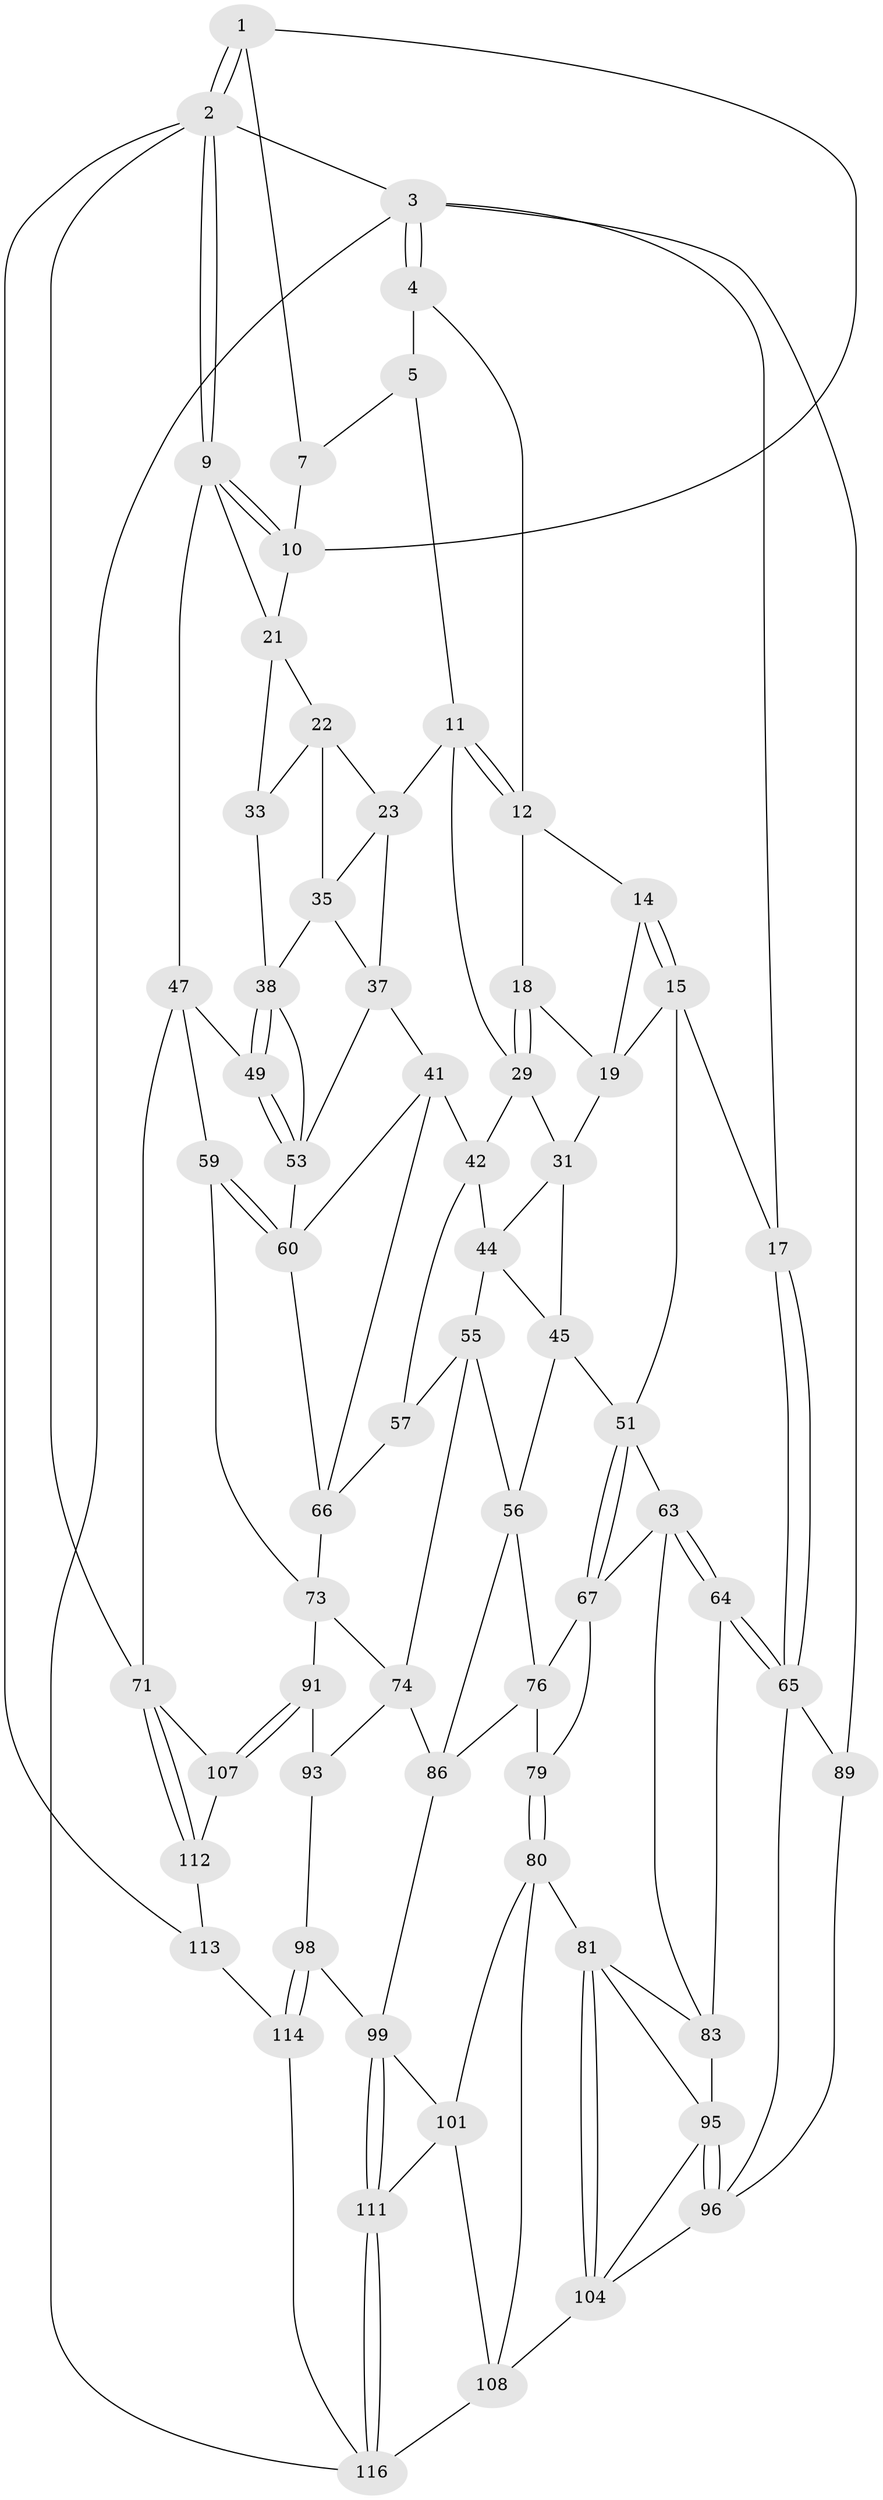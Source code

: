 // original degree distribution, {3: 0.01694915254237288, 6: 0.22033898305084745, 5: 0.5254237288135594, 4: 0.23728813559322035}
// Generated by graph-tools (version 1.1) at 2025/11/02/27/25 16:11:56]
// undirected, 67 vertices, 146 edges
graph export_dot {
graph [start="1"]
  node [color=gray90,style=filled];
  1 [pos="+0.9346001948229374+0",super="+6"];
  2 [pos="+1+0",super="+70"];
  3 [pos="+0+0",super="+90"];
  4 [pos="+0.2568984100613884+0"];
  5 [pos="+0.7057092109697977+0",super="+8"];
  7 [pos="+0.8213090329119106+0.07561535932394471"];
  9 [pos="+1+0.07067921631667559",super="+26"];
  10 [pos="+0.9953664324058655+0.10506420657226227",super="+20"];
  11 [pos="+0.6387751451302868+0.16931012838185341",super="+25"];
  12 [pos="+0.4252376042722845+0.04709779093812309",super="+13"];
  14 [pos="+0.3054965608931362+0.08781939610386724"];
  15 [pos="+0.22580285037150502+0.29214269880288257",super="+16"];
  17 [pos="+0+0.25571016428360105"];
  18 [pos="+0.4266781532534436+0.20489701892892498"];
  19 [pos="+0.4204900793909123+0.20549737381258704",super="+28"];
  21 [pos="+0.9080883984118815+0.18451856146096904",super="+27"];
  22 [pos="+0.8865520607389804+0.2128630778400447",super="+34"];
  23 [pos="+0.8469240189178255+0.24522075258385492",super="+24"];
  29 [pos="+0.5727537352880548+0.23910733603493464",super="+30"];
  31 [pos="+0.537756449470795+0.2911470157632365",super="+32"];
  33 [pos="+1+0.31564857455423473"];
  35 [pos="+0.8739045532756924+0.3131068577887102",super="+36"];
  37 [pos="+0.726990413355585+0.36385741526364507",super="+40"];
  38 [pos="+0.9815590709012088+0.36291280661327024",super="+39"];
  41 [pos="+0.7148774424152242+0.44316322735394414",super="+62"];
  42 [pos="+0.6273056872864069+0.43871836612624104",super="+43"];
  44 [pos="+0.5337728820320933+0.300419498503032",super="+46"];
  45 [pos="+0.28113103840967446+0.3166233744192597",super="+50"];
  47 [pos="+1+0.6590072489251225",super="+48"];
  49 [pos="+0.9979823699997861+0.5243228504299848"];
  51 [pos="+0.3057799318638084+0.548454742122064",super="+52"];
  53 [pos="+0.8968380945059989+0.41410939097892535",super="+54"];
  55 [pos="+0.44881151477261916+0.5331935252154189",super="+58"];
  56 [pos="+0.42714333544360983+0.5416210597260712",super="+75"];
  57 [pos="+0.5185818502412145+0.5211912682176051"];
  59 [pos="+0.8543765971550287+0.627114920799125"];
  60 [pos="+0.819482916529281+0.5799404405293908",super="+61"];
  63 [pos="+0.1718453849353212+0.507526880285307",super="+68"];
  64 [pos="+0.0628071518724411+0.6182650883443941"];
  65 [pos="+0+0.6323399175884669",super="+88"];
  66 [pos="+0.6163278352737906+0.5202206936751917",super="+69"];
  67 [pos="+0.30314200000177854+0.5513256275132159",super="+77"];
  71 [pos="+1+1",super="+72"];
  73 [pos="+0.6349176205077984+0.6289038346946071",super="+78"];
  74 [pos="+0.5691350719067342+0.6447797231437418",super="+85"];
  76 [pos="+0.35065524322217967+0.7023152336569002",super="+94"];
  79 [pos="+0.31813838178473647+0.7435139038237374"];
  80 [pos="+0.3139928523612558+0.7474286855510355",super="+102"];
  81 [pos="+0.2937453698685916+0.7464230210464872",super="+82"];
  83 [pos="+0.23205274244536667+0.6885905198041926",super="+84"];
  86 [pos="+0.520428248213719+0.7578919427941663",super="+87"];
  89 [pos="+0+0.8532995559322577"];
  91 [pos="+0.7731550314335982+0.7721466814976113",super="+92"];
  93 [pos="+0.6027246078469097+0.7157889696568539",super="+97"];
  95 [pos="+0.1547655504573112+0.7825182490520554",super="+103"];
  96 [pos="+0+0.7449898073196403",super="+106"];
  98 [pos="+0.6110425167642866+0.8767957626280705"];
  99 [pos="+0.5440024327642864+0.8298286632085018",super="+100"];
  101 [pos="+0.39732312265815545+0.8288948580791231",super="+110"];
  104 [pos="+0.21645433568336733+0.881878862459893",super="+105"];
  107 [pos="+0.7759883333519944+0.7761813728663024"];
  108 [pos="+0.25583212741908373+0.9457225921797464",super="+109"];
  111 [pos="+0.4413949016132996+0.958581477097093"];
  112 [pos="+0.8190034309239327+0.8699260715473452"];
  113 [pos="+0.798928917726488+0.9033192885799879",super="+117"];
  114 [pos="+0.6251628188576747+0.9392242143384628",super="+115"];
  116 [pos="+0.5262825508216176+1",super="+118"];
  1 -- 2;
  1 -- 2;
  1 -- 10;
  1 -- 7;
  2 -- 3 [weight=2];
  2 -- 9;
  2 -- 9;
  2 -- 113;
  2 -- 71;
  3 -- 4;
  3 -- 4;
  3 -- 17;
  3 -- 89;
  3 -- 116;
  4 -- 5;
  4 -- 12;
  5 -- 11;
  5 -- 7;
  7 -- 10;
  9 -- 10;
  9 -- 10;
  9 -- 47;
  9 -- 21;
  10 -- 21;
  11 -- 12;
  11 -- 12;
  11 -- 29;
  11 -- 23;
  12 -- 18;
  12 -- 14;
  14 -- 15;
  14 -- 15;
  14 -- 19;
  15 -- 19;
  15 -- 17;
  15 -- 51;
  17 -- 65;
  17 -- 65;
  18 -- 19;
  18 -- 29;
  18 -- 29;
  19 -- 31;
  21 -- 22;
  21 -- 33;
  22 -- 23;
  22 -- 33;
  22 -- 35;
  23 -- 35;
  23 -- 37;
  29 -- 42;
  29 -- 31;
  31 -- 44;
  31 -- 45;
  33 -- 38;
  35 -- 37;
  35 -- 38;
  37 -- 41;
  37 -- 53;
  38 -- 49;
  38 -- 49;
  38 -- 53;
  41 -- 42;
  41 -- 66;
  41 -- 60;
  42 -- 57;
  42 -- 44;
  44 -- 45;
  44 -- 55;
  45 -- 56;
  45 -- 51;
  47 -- 71;
  47 -- 49;
  47 -- 59;
  49 -- 53;
  49 -- 53;
  51 -- 67;
  51 -- 67;
  51 -- 63;
  53 -- 60;
  55 -- 56;
  55 -- 57;
  55 -- 74;
  56 -- 76;
  56 -- 86;
  57 -- 66;
  59 -- 60;
  59 -- 60;
  59 -- 73;
  60 -- 66;
  63 -- 64;
  63 -- 64;
  63 -- 83;
  63 -- 67;
  64 -- 65;
  64 -- 65;
  64 -- 83;
  65 -- 96;
  65 -- 89;
  66 -- 73;
  67 -- 76;
  67 -- 79;
  71 -- 112;
  71 -- 112;
  71 -- 107;
  73 -- 74;
  73 -- 91;
  74 -- 93;
  74 -- 86;
  76 -- 79;
  76 -- 86;
  79 -- 80;
  79 -- 80;
  80 -- 81;
  80 -- 108;
  80 -- 101;
  81 -- 104;
  81 -- 104;
  81 -- 83;
  81 -- 95;
  83 -- 95;
  86 -- 99;
  89 -- 96;
  91 -- 107;
  91 -- 107;
  91 -- 93 [weight=2];
  93 -- 98;
  95 -- 96;
  95 -- 96;
  95 -- 104;
  96 -- 104;
  98 -- 99;
  98 -- 114;
  98 -- 114;
  99 -- 111;
  99 -- 111;
  99 -- 101;
  101 -- 108;
  101 -- 111;
  104 -- 108;
  107 -- 112;
  108 -- 116;
  111 -- 116;
  111 -- 116;
  112 -- 113;
  113 -- 114 [weight=2];
  114 -- 116;
}
